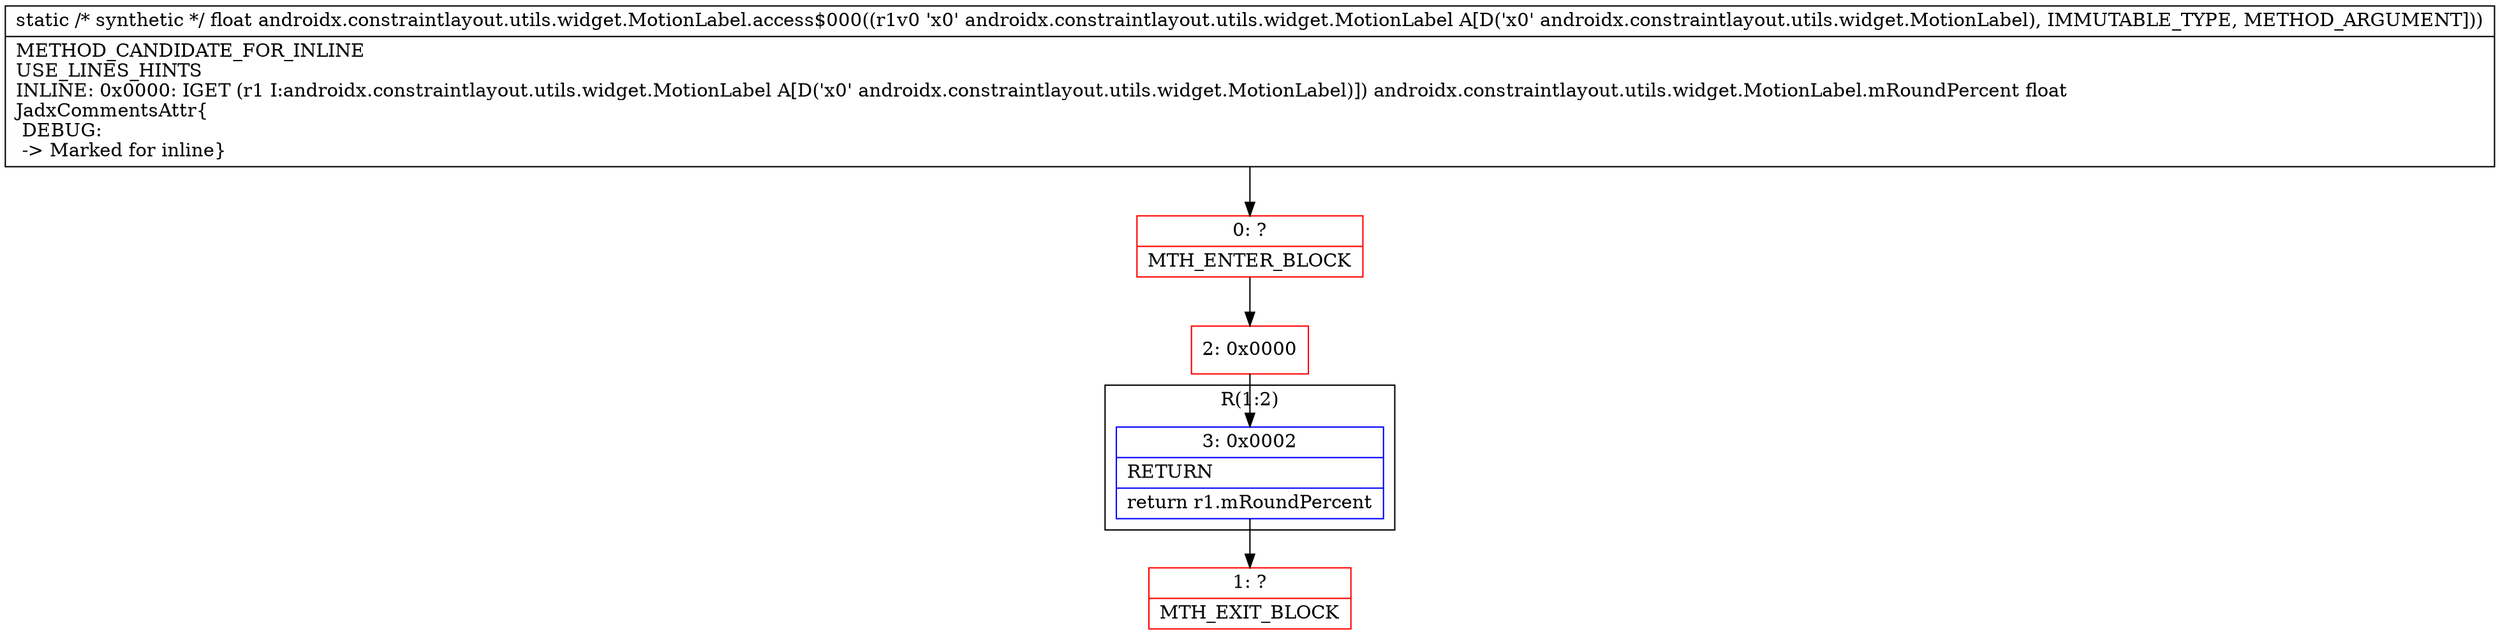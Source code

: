 digraph "CFG forandroidx.constraintlayout.utils.widget.MotionLabel.access$000(Landroidx\/constraintlayout\/utils\/widget\/MotionLabel;)F" {
subgraph cluster_Region_1899272177 {
label = "R(1:2)";
node [shape=record,color=blue];
Node_3 [shape=record,label="{3\:\ 0x0002|RETURN\l|return r1.mRoundPercent\l}"];
}
Node_0 [shape=record,color=red,label="{0\:\ ?|MTH_ENTER_BLOCK\l}"];
Node_2 [shape=record,color=red,label="{2\:\ 0x0000}"];
Node_1 [shape=record,color=red,label="{1\:\ ?|MTH_EXIT_BLOCK\l}"];
MethodNode[shape=record,label="{static \/* synthetic *\/ float androidx.constraintlayout.utils.widget.MotionLabel.access$000((r1v0 'x0' androidx.constraintlayout.utils.widget.MotionLabel A[D('x0' androidx.constraintlayout.utils.widget.MotionLabel), IMMUTABLE_TYPE, METHOD_ARGUMENT]))  | METHOD_CANDIDATE_FOR_INLINE\lUSE_LINES_HINTS\lINLINE: 0x0000: IGET  (r1 I:androidx.constraintlayout.utils.widget.MotionLabel A[D('x0' androidx.constraintlayout.utils.widget.MotionLabel)]) androidx.constraintlayout.utils.widget.MotionLabel.mRoundPercent float\lJadxCommentsAttr\{\l DEBUG: \l \-\> Marked for inline\}\l}"];
MethodNode -> Node_0;Node_3 -> Node_1;
Node_0 -> Node_2;
Node_2 -> Node_3;
}

